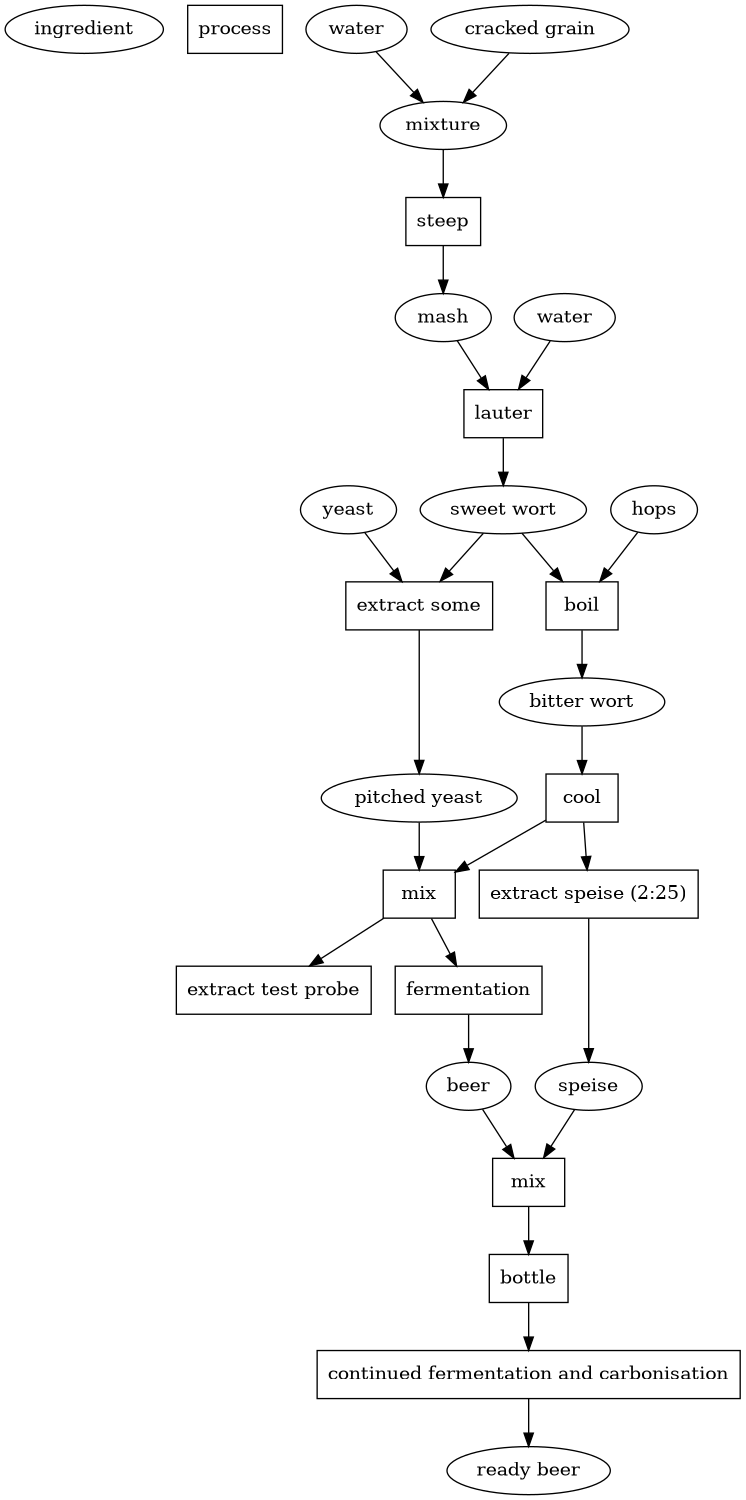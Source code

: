 digraph procedure {
	size="7,10"; //in inches

	node [shape=oval];
	
	ingredient;
	process [shape=box];
	
	# Ingredients
	water;
	malt [label="cracked grain"];
	mixture;
	mash;
	additional_water [label="water"];
	sweet_wort [label="sweet wort"];
	yeast;
	bitter_wort [label="bitter wort"];
	yeast_culture [label="pitched yeast"];
	beer;
	ready [label="ready beer"];
	
	# Processes
	steep [shape=box];
	lauter [shape=box];
	extract_a_bit [shape=box, label="extract some"];
	boil [shape=box];
	cool [shape=box];
	add [shape=box, label="mix"];
	extract_speise [shape=box, label="extract speise (2:25)"];
	extract_quick [shape=box, label="extract test probe"];
	fermentation [shape=box];
	mix [shape=box];
	continued_fermentation [shape=box, label="continued fermentation and carbonisation"];
	bottle[shape=box];

	# Edges
	water->mixture;
	malt->mixture;
	mixture->steep;
	steep->mash;
	mash->lauter;
	additional_water->lauter;
	lauter->sweet_wort
	sweet_wort->extract_a_bit;
	yeast->extract_a_bit;
	extract_a_bit->yeast_culture;
	sweet_wort->boil;
	hops->boil;
	boil->bitter_wort
	bitter_wort->cool;
	cool->extract_speise;
	cool->add;
	yeast_culture->add;
	add->extract_quick;
	add->fermentation;
	extract_speise->speise;
	fermentation->beer;
	beer->mix;
	speise->mix;
	mix->bottle;
	bottle->continued_fermentation;
	continued_fermentation->ready;
}